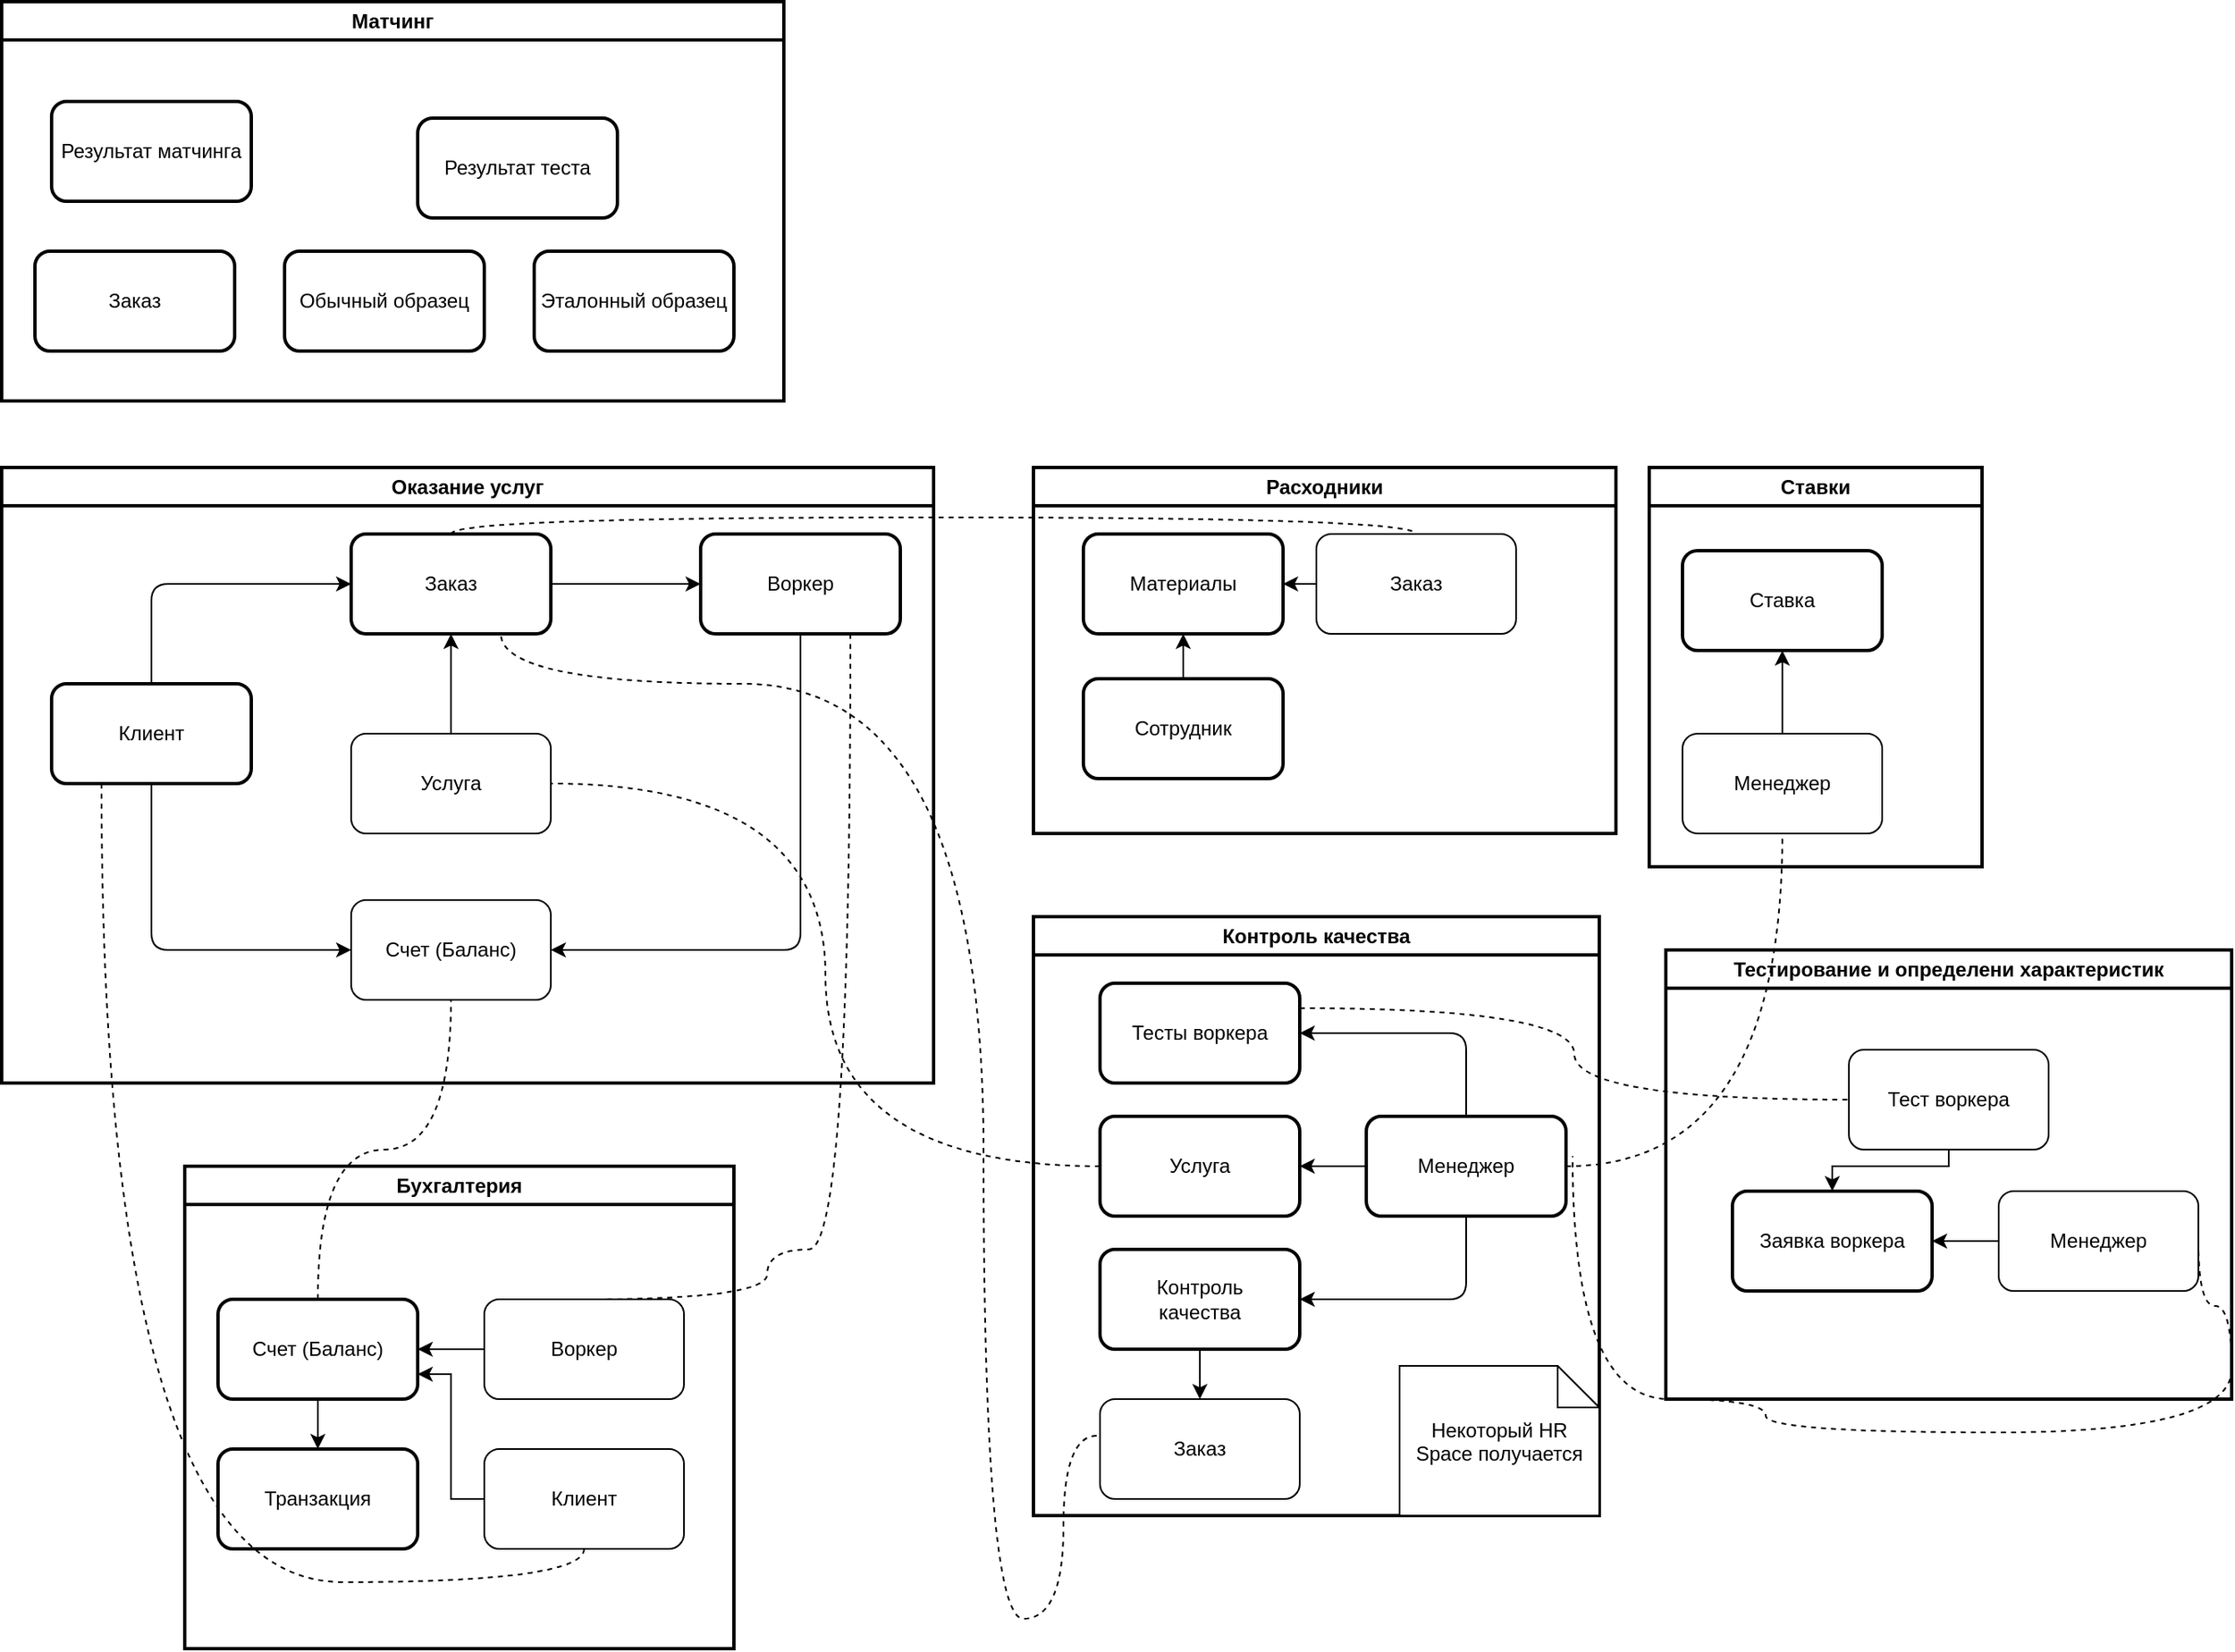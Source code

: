 <mxfile version="22.1.2" type="device">
  <diagram name="Page-1" id="F_hivyQ5DFcQ6GrOG33M">
    <mxGraphModel dx="1886" dy="1896" grid="1" gridSize="10" guides="1" tooltips="1" connect="1" arrows="1" fold="1" page="1" pageScale="1" pageWidth="1169" pageHeight="827" math="0" shadow="0">
      <root>
        <mxCell id="0" />
        <mxCell id="1" parent="0" />
        <mxCell id="fCks7QzIpieRSXXq4J3l-1" value="Оказание услуг" style="swimlane;whiteSpace=wrap;html=1;strokeWidth=2;" parent="1" vertex="1">
          <mxGeometry x="20" y="20" width="560" height="370" as="geometry" />
        </mxCell>
        <mxCell id="fCks7QzIpieRSXXq4J3l-10" style="edgeStyle=orthogonalEdgeStyle;rounded=1;orthogonalLoop=1;jettySize=auto;html=1;exitX=0.5;exitY=1;exitDx=0;exitDy=0;entryX=1;entryY=0.5;entryDx=0;entryDy=0;jumpStyle=arc;" parent="fCks7QzIpieRSXXq4J3l-1" source="fCks7QzIpieRSXXq4J3l-6" target="fCks7QzIpieRSXXq4J3l-8" edge="1">
          <mxGeometry relative="1" as="geometry" />
        </mxCell>
        <mxCell id="fCks7QzIpieRSXXq4J3l-3" value="Заказ" style="rounded=1;whiteSpace=wrap;html=1;strokeWidth=2;" parent="fCks7QzIpieRSXXq4J3l-1" vertex="1">
          <mxGeometry x="210" y="40" width="120" height="60" as="geometry" />
        </mxCell>
        <mxCell id="fCks7QzIpieRSXXq4J3l-4" style="edgeStyle=orthogonalEdgeStyle;rounded=1;orthogonalLoop=1;jettySize=auto;html=1;exitX=0.5;exitY=0;exitDx=0;exitDy=0;entryX=0;entryY=0.5;entryDx=0;entryDy=0;" parent="fCks7QzIpieRSXXq4J3l-1" source="fCks7QzIpieRSXXq4J3l-5" target="fCks7QzIpieRSXXq4J3l-3" edge="1">
          <mxGeometry relative="1" as="geometry" />
        </mxCell>
        <mxCell id="fCks7QzIpieRSXXq4J3l-5" value="Клиент" style="rounded=1;whiteSpace=wrap;html=1;strokeWidth=2;" parent="fCks7QzIpieRSXXq4J3l-1" vertex="1">
          <mxGeometry x="30" y="130" width="120" height="60" as="geometry" />
        </mxCell>
        <mxCell id="fCks7QzIpieRSXXq4J3l-6" value="Воркер" style="rounded=1;whiteSpace=wrap;html=1;strokeWidth=2;" parent="fCks7QzIpieRSXXq4J3l-1" vertex="1">
          <mxGeometry x="420" y="40" width="120" height="60" as="geometry" />
        </mxCell>
        <mxCell id="fCks7QzIpieRSXXq4J3l-7" style="edgeStyle=orthogonalEdgeStyle;rounded=0;orthogonalLoop=1;jettySize=auto;html=1;exitX=1;exitY=0.5;exitDx=0;exitDy=0;" parent="fCks7QzIpieRSXXq4J3l-1" source="fCks7QzIpieRSXXq4J3l-3" target="fCks7QzIpieRSXXq4J3l-6" edge="1">
          <mxGeometry relative="1" as="geometry" />
        </mxCell>
        <mxCell id="fCks7QzIpieRSXXq4J3l-8" value="Счет (Баланс)" style="rounded=1;whiteSpace=wrap;html=1;" parent="fCks7QzIpieRSXXq4J3l-1" vertex="1">
          <mxGeometry x="210" y="260" width="120" height="60" as="geometry" />
        </mxCell>
        <mxCell id="fCks7QzIpieRSXXq4J3l-9" style="edgeStyle=orthogonalEdgeStyle;rounded=1;orthogonalLoop=1;jettySize=auto;html=1;exitX=0.5;exitY=1;exitDx=0;exitDy=0;entryX=0;entryY=0.5;entryDx=0;entryDy=0;" parent="fCks7QzIpieRSXXq4J3l-1" source="fCks7QzIpieRSXXq4J3l-5" target="fCks7QzIpieRSXXq4J3l-8" edge="1">
          <mxGeometry relative="1" as="geometry" />
        </mxCell>
        <mxCell id="fCks7QzIpieRSXXq4J3l-11" style="edgeStyle=orthogonalEdgeStyle;rounded=0;orthogonalLoop=1;jettySize=auto;html=1;exitX=0.5;exitY=0;exitDx=0;exitDy=0;entryX=0.5;entryY=1;entryDx=0;entryDy=0;" parent="fCks7QzIpieRSXXq4J3l-1" source="fCks7QzIpieRSXXq4J3l-12" target="fCks7QzIpieRSXXq4J3l-3" edge="1">
          <mxGeometry relative="1" as="geometry" />
        </mxCell>
        <mxCell id="fCks7QzIpieRSXXq4J3l-12" value="Услуга" style="rounded=1;whiteSpace=wrap;html=1;strokeWidth=1;" parent="fCks7QzIpieRSXXq4J3l-1" vertex="1">
          <mxGeometry x="210" y="160" width="120" height="60" as="geometry" />
        </mxCell>
        <mxCell id="fCks7QzIpieRSXXq4J3l-14" value="Расходники" style="swimlane;whiteSpace=wrap;html=1;strokeWidth=2;" parent="1" vertex="1">
          <mxGeometry x="640" y="20" width="350" height="220" as="geometry" />
        </mxCell>
        <mxCell id="fCks7QzIpieRSXXq4J3l-15" value="Материалы" style="rounded=1;whiteSpace=wrap;html=1;strokeWidth=2;" parent="fCks7QzIpieRSXXq4J3l-14" vertex="1">
          <mxGeometry x="30" y="40" width="120" height="60" as="geometry" />
        </mxCell>
        <mxCell id="fCks7QzIpieRSXXq4J3l-44" value="" style="edgeStyle=orthogonalEdgeStyle;rounded=0;orthogonalLoop=1;jettySize=auto;html=1;" parent="fCks7QzIpieRSXXq4J3l-14" source="fCks7QzIpieRSXXq4J3l-43" target="fCks7QzIpieRSXXq4J3l-15" edge="1">
          <mxGeometry relative="1" as="geometry" />
        </mxCell>
        <mxCell id="fCks7QzIpieRSXXq4J3l-43" value="Сотрудник" style="rounded=1;whiteSpace=wrap;html=1;strokeWidth=2;" parent="fCks7QzIpieRSXXq4J3l-14" vertex="1">
          <mxGeometry x="30" y="127" width="120" height="60" as="geometry" />
        </mxCell>
        <mxCell id="fCks7QzIpieRSXXq4J3l-46" value="" style="edgeStyle=orthogonalEdgeStyle;rounded=0;orthogonalLoop=1;jettySize=auto;html=1;" parent="fCks7QzIpieRSXXq4J3l-14" source="fCks7QzIpieRSXXq4J3l-45" target="fCks7QzIpieRSXXq4J3l-15" edge="1">
          <mxGeometry relative="1" as="geometry" />
        </mxCell>
        <mxCell id="fCks7QzIpieRSXXq4J3l-45" value="Заказ" style="rounded=1;whiteSpace=wrap;html=1;" parent="fCks7QzIpieRSXXq4J3l-14" vertex="1">
          <mxGeometry x="170" y="40" width="120" height="60" as="geometry" />
        </mxCell>
        <mxCell id="fCks7QzIpieRSXXq4J3l-17" value="Тестирование и определени характеристик" style="swimlane;whiteSpace=wrap;html=1;strokeWidth=2;" parent="1" vertex="1">
          <mxGeometry x="1020" y="310" width="340" height="270" as="geometry" />
        </mxCell>
        <mxCell id="fCks7QzIpieRSXXq4J3l-18" value="" style="edgeStyle=orthogonalEdgeStyle;rounded=0;orthogonalLoop=1;jettySize=auto;html=1;" parent="fCks7QzIpieRSXXq4J3l-17" source="fCks7QzIpieRSXXq4J3l-19" target="fCks7QzIpieRSXXq4J3l-24" edge="1">
          <mxGeometry relative="1" as="geometry" />
        </mxCell>
        <mxCell id="fCks7QzIpieRSXXq4J3l-19" value="Менеджер" style="rounded=1;whiteSpace=wrap;html=1;strokeWidth=1;" parent="fCks7QzIpieRSXXq4J3l-17" vertex="1">
          <mxGeometry x="200" y="145" width="120" height="60" as="geometry" />
        </mxCell>
        <mxCell id="8VoZBCtPtkcEc6Na4JY_-22" style="edgeStyle=orthogonalEdgeStyle;rounded=0;orthogonalLoop=1;jettySize=auto;html=1;exitX=0.5;exitY=1;exitDx=0;exitDy=0;" parent="fCks7QzIpieRSXXq4J3l-17" source="fCks7QzIpieRSXXq4J3l-21" target="fCks7QzIpieRSXXq4J3l-24" edge="1">
          <mxGeometry relative="1" as="geometry">
            <Array as="points">
              <mxPoint x="170" y="130" />
              <mxPoint x="100" y="130" />
            </Array>
          </mxGeometry>
        </mxCell>
        <mxCell id="fCks7QzIpieRSXXq4J3l-21" value="Тест воркера" style="rounded=1;whiteSpace=wrap;html=1;strokeWidth=1;" parent="fCks7QzIpieRSXXq4J3l-17" vertex="1">
          <mxGeometry x="110" y="60" width="120" height="60" as="geometry" />
        </mxCell>
        <mxCell id="fCks7QzIpieRSXXq4J3l-24" value="Заявка воркера" style="rounded=1;whiteSpace=wrap;html=1;strokeWidth=2;" parent="fCks7QzIpieRSXXq4J3l-17" vertex="1">
          <mxGeometry x="40" y="145" width="120" height="60" as="geometry" />
        </mxCell>
        <mxCell id="fCks7QzIpieRSXXq4J3l-26" style="edgeStyle=orthogonalEdgeStyle;orthogonalLoop=1;jettySize=auto;html=1;exitX=-0.017;exitY=0.367;exitDx=0;exitDy=0;entryX=0.75;entryY=1;entryDx=0;entryDy=0;endArrow=none;endFill=0;dashed=1;jumpStyle=arc;curved=1;exitPerimeter=0;" parent="1" source="8VoZBCtPtkcEc6Na4JY_-10" target="fCks7QzIpieRSXXq4J3l-3" edge="1">
          <mxGeometry relative="1" as="geometry">
            <Array as="points">
              <mxPoint x="658" y="712" />
              <mxPoint x="610" y="712" />
              <mxPoint x="610" y="150" />
              <mxPoint x="320" y="150" />
            </Array>
            <mxPoint x="680" y="590" as="sourcePoint" />
          </mxGeometry>
        </mxCell>
        <mxCell id="fCks7QzIpieRSXXq4J3l-27" value="Бухгалтерия" style="swimlane;whiteSpace=wrap;html=1;strokeWidth=2;" parent="1" vertex="1">
          <mxGeometry x="130" y="440" width="330" height="290" as="geometry" />
        </mxCell>
        <mxCell id="fCks7QzIpieRSXXq4J3l-28" style="edgeStyle=orthogonalEdgeStyle;rounded=0;orthogonalLoop=1;jettySize=auto;html=1;exitX=0.5;exitY=0;exitDx=0;exitDy=0;entryX=0.5;entryY=1;entryDx=0;entryDy=0;" parent="fCks7QzIpieRSXXq4J3l-27" edge="1">
          <mxGeometry relative="1" as="geometry">
            <mxPoint x="300" y="150" as="targetPoint" />
          </mxGeometry>
        </mxCell>
        <mxCell id="fCks7QzIpieRSXXq4J3l-29" style="edgeStyle=orthogonalEdgeStyle;rounded=0;orthogonalLoop=1;jettySize=auto;html=1;exitX=0.5;exitY=0;exitDx=0;exitDy=0;entryX=0;entryY=0.5;entryDx=0;entryDy=0;" parent="fCks7QzIpieRSXXq4J3l-27" edge="1">
          <mxGeometry relative="1" as="geometry">
            <mxPoint x="240" y="217" as="targetPoint" />
          </mxGeometry>
        </mxCell>
        <mxCell id="fCks7QzIpieRSXXq4J3l-30" style="edgeStyle=orthogonalEdgeStyle;rounded=0;orthogonalLoop=1;jettySize=auto;html=1;exitX=1;exitY=0.5;exitDx=0;exitDy=0;" parent="fCks7QzIpieRSXXq4J3l-27" edge="1">
          <mxGeometry relative="1" as="geometry">
            <mxPoint x="360" y="217" as="sourcePoint" />
          </mxGeometry>
        </mxCell>
        <mxCell id="fCks7QzIpieRSXXq4J3l-31" value="Счет (Баланс)" style="rounded=1;whiteSpace=wrap;html=1;strokeWidth=2;" parent="fCks7QzIpieRSXXq4J3l-27" vertex="1">
          <mxGeometry x="20" y="80" width="120" height="60" as="geometry" />
        </mxCell>
        <mxCell id="fCks7QzIpieRSXXq4J3l-32" style="edgeStyle=orthogonalEdgeStyle;rounded=0;orthogonalLoop=1;jettySize=auto;html=1;exitX=0.5;exitY=0;exitDx=0;exitDy=0;entryX=0.5;entryY=1;entryDx=0;entryDy=0;" parent="fCks7QzIpieRSXXq4J3l-27" edge="1">
          <mxGeometry relative="1" as="geometry">
            <mxPoint x="300" y="247" as="targetPoint" />
          </mxGeometry>
        </mxCell>
        <mxCell id="fCks7QzIpieRSXXq4J3l-33" value="Транзакция" style="rounded=1;whiteSpace=wrap;html=1;strokeWidth=2;" parent="fCks7QzIpieRSXXq4J3l-27" vertex="1">
          <mxGeometry x="20" y="170" width="120" height="60" as="geometry" />
        </mxCell>
        <mxCell id="fCks7QzIpieRSXXq4J3l-34" value="" style="edgeStyle=orthogonalEdgeStyle;rounded=0;orthogonalLoop=1;jettySize=auto;html=1;" parent="fCks7QzIpieRSXXq4J3l-27" source="fCks7QzIpieRSXXq4J3l-31" target="fCks7QzIpieRSXXq4J3l-33" edge="1">
          <mxGeometry relative="1" as="geometry" />
        </mxCell>
        <mxCell id="8VoZBCtPtkcEc6Na4JY_-18" value="" style="edgeStyle=orthogonalEdgeStyle;rounded=0;orthogonalLoop=1;jettySize=auto;html=1;" parent="fCks7QzIpieRSXXq4J3l-27" source="fCks7QzIpieRSXXq4J3l-35" target="fCks7QzIpieRSXXq4J3l-31" edge="1">
          <mxGeometry relative="1" as="geometry" />
        </mxCell>
        <mxCell id="fCks7QzIpieRSXXq4J3l-35" value="Воркер" style="rounded=1;whiteSpace=wrap;html=1;" parent="fCks7QzIpieRSXXq4J3l-27" vertex="1">
          <mxGeometry x="180" y="80" width="120" height="60" as="geometry" />
        </mxCell>
        <mxCell id="8VoZBCtPtkcEc6Na4JY_-19" style="edgeStyle=orthogonalEdgeStyle;rounded=0;orthogonalLoop=1;jettySize=auto;html=1;exitX=0;exitY=0.5;exitDx=0;exitDy=0;entryX=1;entryY=0.75;entryDx=0;entryDy=0;" parent="fCks7QzIpieRSXXq4J3l-27" source="8VoZBCtPtkcEc6Na4JY_-15" target="fCks7QzIpieRSXXq4J3l-31" edge="1">
          <mxGeometry relative="1" as="geometry" />
        </mxCell>
        <mxCell id="8VoZBCtPtkcEc6Na4JY_-15" value="Клиент" style="rounded=1;whiteSpace=wrap;html=1;strokeWidth=1;" parent="fCks7QzIpieRSXXq4J3l-27" vertex="1">
          <mxGeometry x="180" y="170" width="120" height="60" as="geometry" />
        </mxCell>
        <mxCell id="fCks7QzIpieRSXXq4J3l-37" style="edgeStyle=orthogonalEdgeStyle;orthogonalLoop=1;jettySize=auto;html=1;exitX=0.75;exitY=1;exitDx=0;exitDy=0;entryX=0.5;entryY=0;entryDx=0;entryDy=0;endArrow=none;endFill=0;dashed=1;jumpStyle=arc;curved=1;" parent="1" source="fCks7QzIpieRSXXq4J3l-6" target="fCks7QzIpieRSXXq4J3l-35" edge="1">
          <mxGeometry relative="1" as="geometry">
            <Array as="points">
              <mxPoint x="530" y="490" />
              <mxPoint x="480" y="490" />
            </Array>
          </mxGeometry>
        </mxCell>
        <mxCell id="fCks7QzIpieRSXXq4J3l-38" value="Ставки" style="swimlane;whiteSpace=wrap;html=1;strokeWidth=2;" parent="1" vertex="1">
          <mxGeometry x="1010" y="20" width="200" height="240" as="geometry" />
        </mxCell>
        <mxCell id="fCks7QzIpieRSXXq4J3l-39" value="Ставка" style="rounded=1;whiteSpace=wrap;html=1;strokeWidth=2;" parent="fCks7QzIpieRSXXq4J3l-38" vertex="1">
          <mxGeometry x="20" y="50" width="120" height="60" as="geometry" />
        </mxCell>
        <mxCell id="fCks7QzIpieRSXXq4J3l-40" value="Менеджер" style="rounded=1;whiteSpace=wrap;html=1;" parent="fCks7QzIpieRSXXq4J3l-38" vertex="1">
          <mxGeometry x="20" y="160" width="120" height="60" as="geometry" />
        </mxCell>
        <mxCell id="fCks7QzIpieRSXXq4J3l-41" value="" style="edgeStyle=orthogonalEdgeStyle;rounded=0;orthogonalLoop=1;jettySize=auto;html=1;" parent="fCks7QzIpieRSXXq4J3l-38" source="fCks7QzIpieRSXXq4J3l-40" target="fCks7QzIpieRSXXq4J3l-39" edge="1">
          <mxGeometry relative="1" as="geometry" />
        </mxCell>
        <mxCell id="fCks7QzIpieRSXXq4J3l-42" value="" style="edgeStyle=orthogonalEdgeStyle;orthogonalLoop=1;jettySize=auto;html=1;exitX=1;exitY=0.5;exitDx=0;exitDy=0;endArrow=none;endFill=0;dashed=1;curved=1;entryX=1.033;entryY=0.4;entryDx=0;entryDy=0;entryPerimeter=0;" parent="1" source="fCks7QzIpieRSXXq4J3l-19" target="8VoZBCtPtkcEc6Na4JY_-3" edge="1">
          <mxGeometry relative="1" as="geometry">
            <mxPoint x="960" y="420" as="sourcePoint" />
            <mxPoint x="1130" y="-60" as="targetPoint" />
            <Array as="points">
              <mxPoint x="1360" y="524" />
              <mxPoint x="1360" y="600" />
              <mxPoint x="1080" y="600" />
              <mxPoint x="1080" y="580" />
              <mxPoint x="964" y="580" />
            </Array>
          </mxGeometry>
        </mxCell>
        <mxCell id="fCks7QzIpieRSXXq4J3l-63" style="edgeStyle=orthogonalEdgeStyle;orthogonalLoop=1;jettySize=auto;html=1;exitX=0.5;exitY=0;exitDx=0;exitDy=0;entryX=0.5;entryY=0;entryDx=0;entryDy=0;endArrow=none;endFill=0;dashed=1;curved=1;" parent="1" source="fCks7QzIpieRSXXq4J3l-3" target="fCks7QzIpieRSXXq4J3l-45" edge="1">
          <mxGeometry relative="1" as="geometry">
            <Array as="points">
              <mxPoint x="290" y="50" />
              <mxPoint x="870" y="50" />
            </Array>
          </mxGeometry>
        </mxCell>
        <mxCell id="fCks7QzIpieRSXXq4J3l-64" style="edgeStyle=orthogonalEdgeStyle;orthogonalLoop=1;jettySize=auto;html=1;exitX=0.5;exitY=0;exitDx=0;exitDy=0;curved=1;dashed=1;endArrow=none;endFill=0;" parent="1" source="fCks7QzIpieRSXXq4J3l-31" target="fCks7QzIpieRSXXq4J3l-8" edge="1">
          <mxGeometry relative="1" as="geometry" />
        </mxCell>
        <mxCell id="8VoZBCtPtkcEc6Na4JY_-1" value="Контроль качества" style="swimlane;whiteSpace=wrap;html=1;strokeWidth=2;" parent="1" vertex="1">
          <mxGeometry x="640" y="290" width="340" height="360" as="geometry" />
        </mxCell>
        <mxCell id="8VoZBCtPtkcEc6Na4JY_-17" value="" style="edgeStyle=orthogonalEdgeStyle;rounded=0;orthogonalLoop=1;jettySize=auto;html=1;" parent="8VoZBCtPtkcEc6Na4JY_-1" source="8VoZBCtPtkcEc6Na4JY_-3" target="8VoZBCtPtkcEc6Na4JY_-13" edge="1">
          <mxGeometry relative="1" as="geometry" />
        </mxCell>
        <mxCell id="8VoZBCtPtkcEc6Na4JY_-3" value="Менеджер" style="rounded=1;whiteSpace=wrap;html=1;strokeWidth=2;" parent="8VoZBCtPtkcEc6Na4JY_-1" vertex="1">
          <mxGeometry x="200" y="120" width="120" height="60" as="geometry" />
        </mxCell>
        <mxCell id="8VoZBCtPtkcEc6Na4JY_-4" value="" style="edgeStyle=orthogonalEdgeStyle;rounded=0;orthogonalLoop=1;jettySize=auto;html=1;" parent="8VoZBCtPtkcEc6Na4JY_-1" source="8VoZBCtPtkcEc6Na4JY_-5" target="8VoZBCtPtkcEc6Na4JY_-10" edge="1">
          <mxGeometry relative="1" as="geometry" />
        </mxCell>
        <mxCell id="8VoZBCtPtkcEc6Na4JY_-5" value="Контроль&lt;br&gt;качества" style="rounded=1;whiteSpace=wrap;html=1;strokeWidth=2;" parent="8VoZBCtPtkcEc6Na4JY_-1" vertex="1">
          <mxGeometry x="40" y="200" width="120" height="60" as="geometry" />
        </mxCell>
        <mxCell id="8VoZBCtPtkcEc6Na4JY_-6" value="Тесты воркера" style="rounded=1;whiteSpace=wrap;html=1;strokeWidth=2;" parent="8VoZBCtPtkcEc6Na4JY_-1" vertex="1">
          <mxGeometry x="40" y="40" width="120" height="60" as="geometry" />
        </mxCell>
        <mxCell id="8VoZBCtPtkcEc6Na4JY_-7" style="edgeStyle=orthogonalEdgeStyle;rounded=1;orthogonalLoop=1;jettySize=auto;html=1;exitX=0.5;exitY=1;exitDx=0;exitDy=0;entryX=1;entryY=0.5;entryDx=0;entryDy=0;" parent="8VoZBCtPtkcEc6Na4JY_-1" source="8VoZBCtPtkcEc6Na4JY_-3" target="8VoZBCtPtkcEc6Na4JY_-5" edge="1">
          <mxGeometry relative="1" as="geometry" />
        </mxCell>
        <mxCell id="8VoZBCtPtkcEc6Na4JY_-8" style="edgeStyle=orthogonalEdgeStyle;rounded=1;orthogonalLoop=1;jettySize=auto;html=1;exitX=0.5;exitY=0;exitDx=0;exitDy=0;entryX=1;entryY=0.5;entryDx=0;entryDy=0;" parent="8VoZBCtPtkcEc6Na4JY_-1" source="8VoZBCtPtkcEc6Na4JY_-3" target="8VoZBCtPtkcEc6Na4JY_-6" edge="1">
          <mxGeometry relative="1" as="geometry" />
        </mxCell>
        <mxCell id="8VoZBCtPtkcEc6Na4JY_-10" value="Заказ" style="rounded=1;whiteSpace=wrap;html=1;" parent="8VoZBCtPtkcEc6Na4JY_-1" vertex="1">
          <mxGeometry x="40" y="290" width="120" height="60" as="geometry" />
        </mxCell>
        <mxCell id="8VoZBCtPtkcEc6Na4JY_-11" value="Некоторый HR Space получается" style="shape=note2;boundedLbl=1;whiteSpace=wrap;html=1;size=25;verticalAlign=top;align=center;" parent="8VoZBCtPtkcEc6Na4JY_-1" vertex="1">
          <mxGeometry x="220" y="270" width="120" height="90" as="geometry" />
        </mxCell>
        <mxCell id="8VoZBCtPtkcEc6Na4JY_-13" value="Услуга" style="rounded=1;whiteSpace=wrap;html=1;strokeWidth=2;" parent="8VoZBCtPtkcEc6Na4JY_-1" vertex="1">
          <mxGeometry x="40" y="120" width="120" height="60" as="geometry" />
        </mxCell>
        <mxCell id="8VoZBCtPtkcEc6Na4JY_-14" style="edgeStyle=orthogonalEdgeStyle;orthogonalLoop=1;jettySize=auto;html=1;exitX=0;exitY=0.5;exitDx=0;exitDy=0;entryX=1;entryY=0.5;entryDx=0;entryDy=0;curved=1;dashed=1;endArrow=none;endFill=0;" parent="1" source="8VoZBCtPtkcEc6Na4JY_-13" target="fCks7QzIpieRSXXq4J3l-12" edge="1">
          <mxGeometry relative="1" as="geometry" />
        </mxCell>
        <mxCell id="8VoZBCtPtkcEc6Na4JY_-16" style="edgeStyle=orthogonalEdgeStyle;orthogonalLoop=1;jettySize=auto;html=1;exitX=0.25;exitY=1;exitDx=0;exitDy=0;entryX=0.5;entryY=1;entryDx=0;entryDy=0;endArrow=none;endFill=0;curved=1;dashed=1;" parent="1" source="fCks7QzIpieRSXXq4J3l-5" target="8VoZBCtPtkcEc6Na4JY_-15" edge="1">
          <mxGeometry relative="1" as="geometry" />
        </mxCell>
        <mxCell id="8VoZBCtPtkcEc6Na4JY_-20" style="edgeStyle=orthogonalEdgeStyle;orthogonalLoop=1;jettySize=auto;html=1;exitX=1;exitY=0.5;exitDx=0;exitDy=0;endArrow=none;endFill=0;dashed=1;curved=1;" parent="1" source="8VoZBCtPtkcEc6Na4JY_-3" target="fCks7QzIpieRSXXq4J3l-40" edge="1">
          <mxGeometry relative="1" as="geometry" />
        </mxCell>
        <mxCell id="8VoZBCtPtkcEc6Na4JY_-21" style="edgeStyle=orthogonalEdgeStyle;orthogonalLoop=1;jettySize=auto;html=1;exitX=1;exitY=0.25;exitDx=0;exitDy=0;curved=1;endArrow=none;endFill=0;dashed=1;" parent="1" source="8VoZBCtPtkcEc6Na4JY_-6" target="fCks7QzIpieRSXXq4J3l-21" edge="1">
          <mxGeometry relative="1" as="geometry" />
        </mxCell>
        <mxCell id="R0XeLiRJAuGYRGJgg_CP-1" value="Матчинг" style="swimlane;whiteSpace=wrap;html=1;strokeWidth=2;" vertex="1" parent="1">
          <mxGeometry x="20" y="-260" width="470" height="240" as="geometry" />
        </mxCell>
        <mxCell id="R0XeLiRJAuGYRGJgg_CP-2" value="Обычный образец" style="rounded=1;whiteSpace=wrap;html=1;strokeWidth=2;" vertex="1" parent="R0XeLiRJAuGYRGJgg_CP-1">
          <mxGeometry x="170" y="150" width="120" height="60" as="geometry" />
        </mxCell>
        <mxCell id="R0XeLiRJAuGYRGJgg_CP-6" value="Результат теста" style="rounded=1;whiteSpace=wrap;html=1;strokeWidth=2;" vertex="1" parent="R0XeLiRJAuGYRGJgg_CP-1">
          <mxGeometry x="250" y="70" width="120" height="60" as="geometry" />
        </mxCell>
        <mxCell id="R0XeLiRJAuGYRGJgg_CP-7" value="Заказ" style="rounded=1;whiteSpace=wrap;html=1;strokeWidth=2;" vertex="1" parent="R0XeLiRJAuGYRGJgg_CP-1">
          <mxGeometry x="20" y="150" width="120" height="60" as="geometry" />
        </mxCell>
        <mxCell id="R0XeLiRJAuGYRGJgg_CP-5" value="Эталонный образец" style="rounded=1;whiteSpace=wrap;html=1;strokeWidth=2;" vertex="1" parent="R0XeLiRJAuGYRGJgg_CP-1">
          <mxGeometry x="320" y="150" width="120" height="60" as="geometry" />
        </mxCell>
        <mxCell id="R0XeLiRJAuGYRGJgg_CP-8" value="Результат матчинга" style="rounded=1;whiteSpace=wrap;html=1;strokeWidth=2;" vertex="1" parent="R0XeLiRJAuGYRGJgg_CP-1">
          <mxGeometry x="30" y="60" width="120" height="60" as="geometry" />
        </mxCell>
      </root>
    </mxGraphModel>
  </diagram>
</mxfile>
